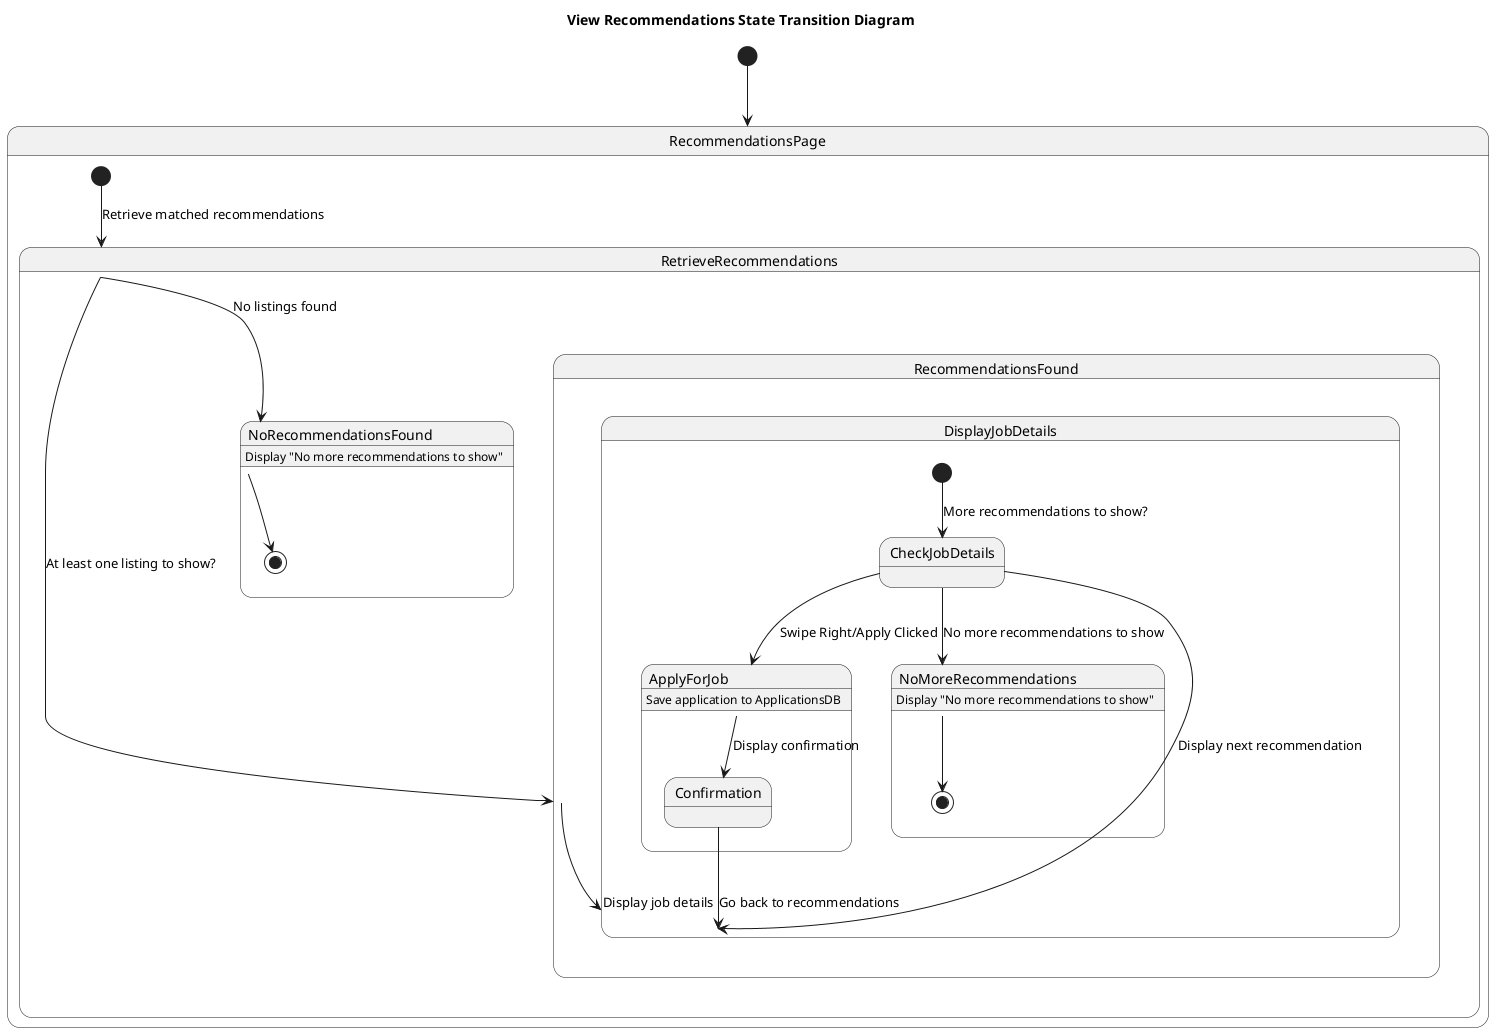 @startuml View Recommendations State Transition Diagram
title View Recommendations State Transition Diagram

[*] --> RecommendationsPage

state RecommendationsPage {
    [*] --> RetrieveRecommendations : Retrieve matched recommendations
}

state RetrieveRecommendations {
    RetrieveRecommendations --> RecommendationsFound : At least one listing to show?
    RetrieveRecommendations --> NoRecommendationsFound : No listings found
}

state RecommendationsFound {
    RecommendationsFound --> DisplayJobDetails : Display job details
}

state DisplayJobDetails {
    [*] --> CheckJobDetails : More recommendations to show?
    CheckJobDetails --> DisplayJobDetails : Display next recommendation
    CheckJobDetails --> ApplyForJob : Swipe Right/Apply Clicked
    CheckJobDetails --> NoMoreRecommendations : No more recommendations to show
}

state ApplyForJob {
    ApplyForJob : Save application to ApplicationsDB
    ApplyForJob --> Confirmation : Display confirmation
}

state Confirmation {
    Confirmation --> DisplayJobDetails : Go back to recommendations
}

state NoRecommendationsFound {
    NoRecommendationsFound : Display "No more recommendations to show"
    NoRecommendationsFound --> [*]
}

state NoMoreRecommendations {
    NoMoreRecommendations : Display "No more recommendations to show"
    NoMoreRecommendations --> [*]
}

@enduml
